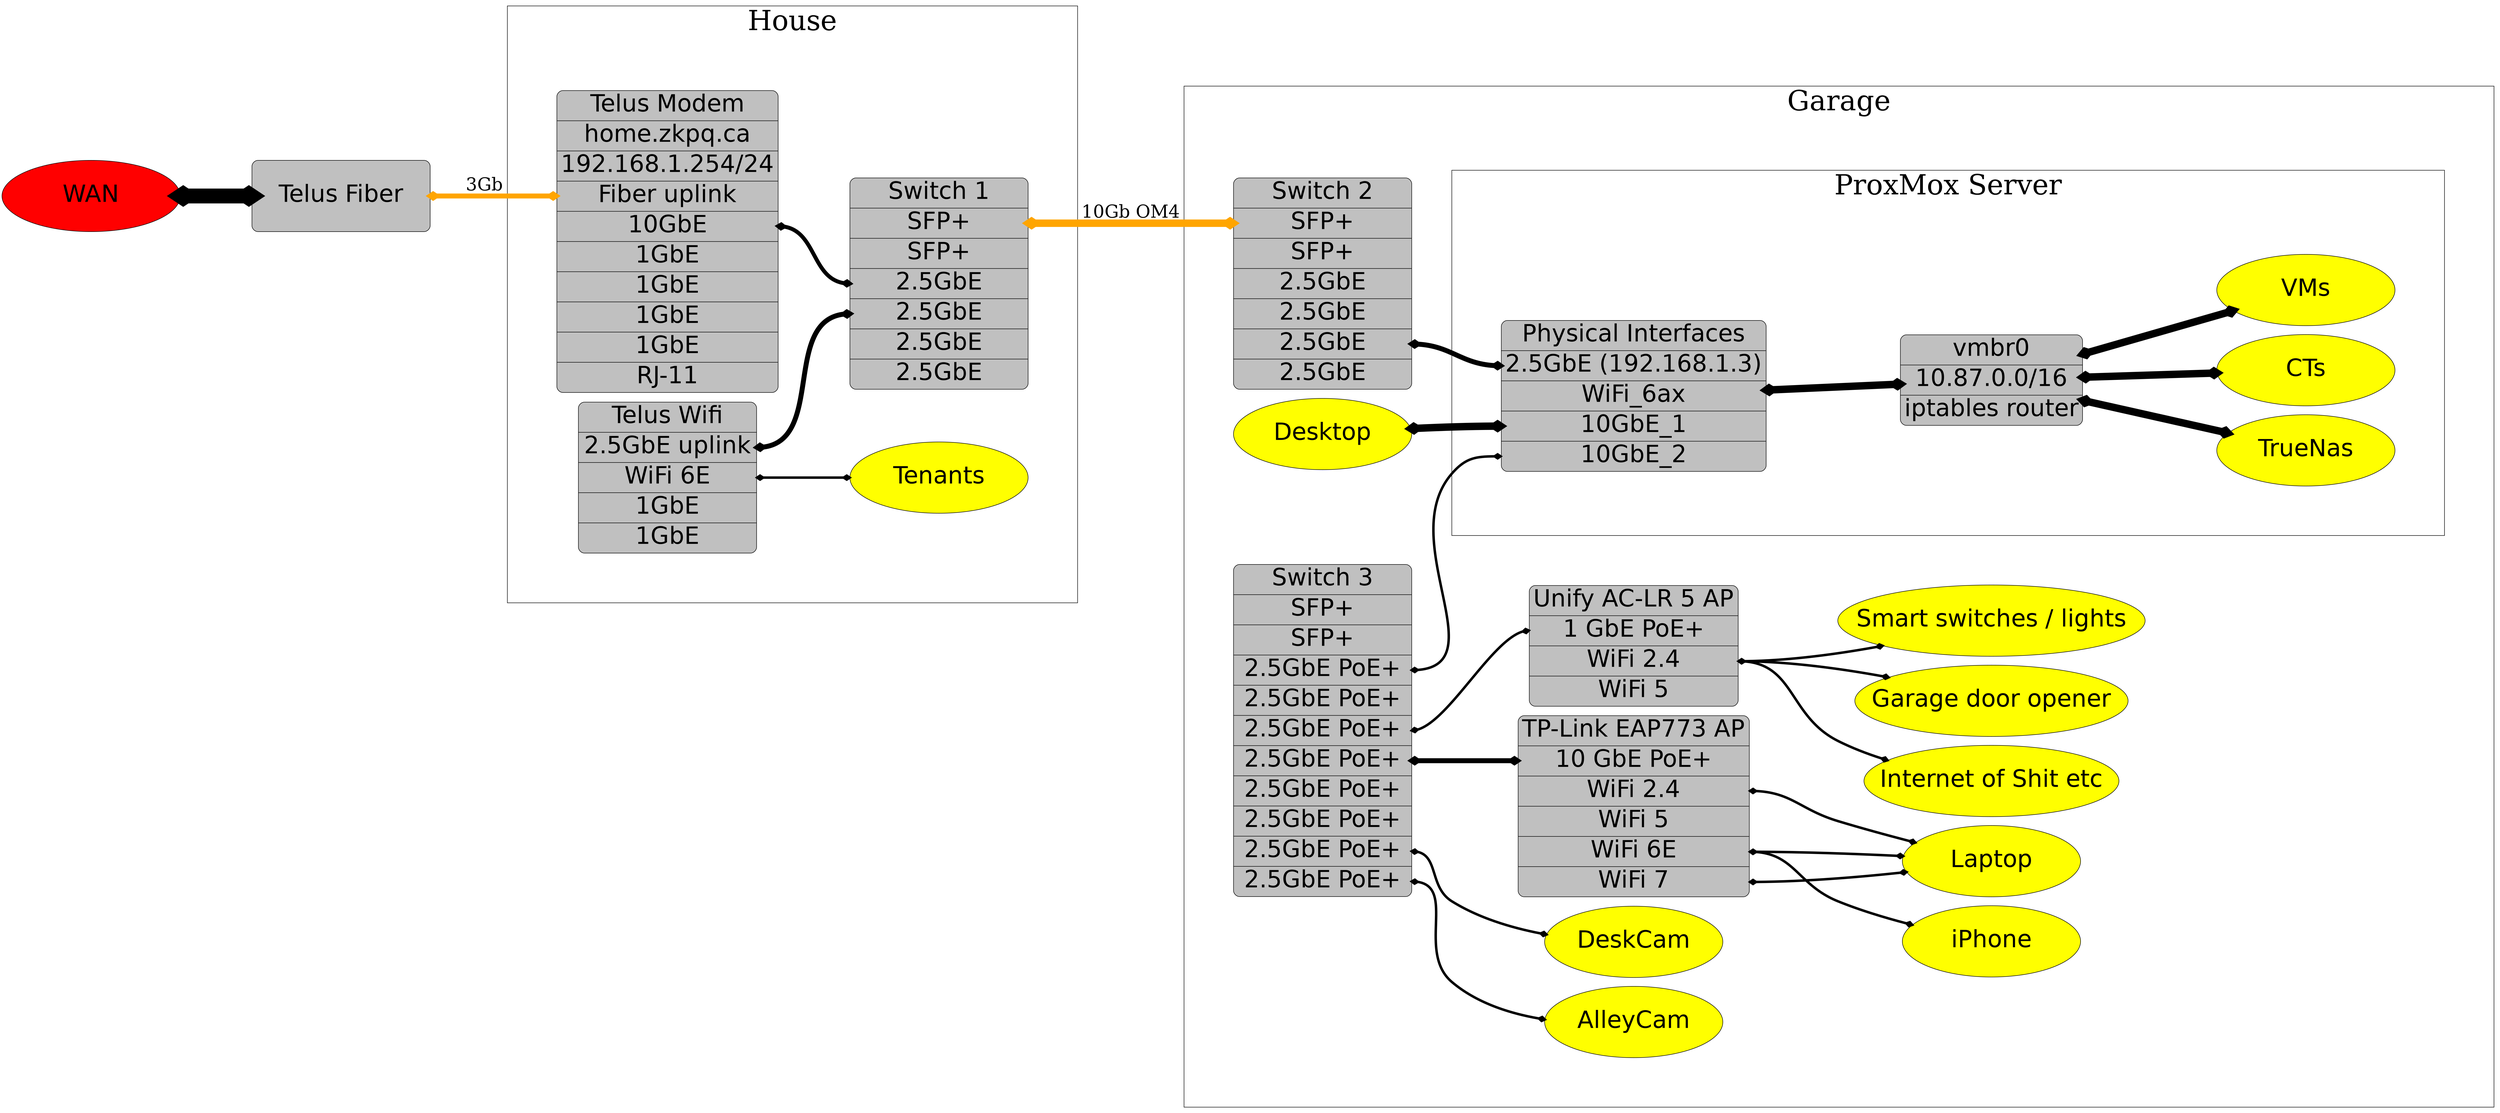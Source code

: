 
graph G {
rankdir="LR";
// dpi="200";
// size="100";
ranksep="2";
forcelabels="true";

node [
    fontsize="48",
    fontname="Helvetica",
    shape="box",
    style="rounded,filled",
    fillcolor="grey",
    fixedsize="false",
    width="5",
    height="2"];

edge [
    penwidth="5",
    fontsize=36,
    dir=both
    arrowhead=diamond,
    arrowtail=diamond,
]


WAN [fillcolor="red", shape=oval];


subgraph cluster_house {
    label = "House"
    fontsize="56"
    margin=100
    modem [
        shape=record
        label="Telus Modem | home.zkpq.ca | 192.168.1.254/24 | <up>Fiber uplink | <e0>10GbE | <e1>1GbE | <e2>1GbE | <e3>1GbE | <e4>1GbE | RJ-11 "
    ]



    telus_wifi [
        shape=record
        label="Telus Wifi | <e0>2.5GbE uplink | <w2>WiFi 6E | <e1>1GbE | <e2>1GbE"
    ]


    sw0 [
        shape=record
        label="Switch 1 | <s0>SFP+ | <s1>SFP+ | <e0>2.5GbE| <e1>2.5GbE| <e2>2.5GbE| <e3>2.5GbE"
    ]

    telus_wifi:e0 -- sw0:e1 [penwidth=10]

    Tenants [shape="oval", fillcolor="yellow"]
    telus_wifi:w2 -- Tenants

}



subgraph cluster_garage {
    label = "Garage"
    fontsize="56"
    margin=100

    sw1 [
        shape=record
        label="Switch 2 | <s0>SFP+ | <s1>SFP+ | <e0>2.5GbE| <e1>2.5GbE| <e2>2.5GbE| <e3>2.5GbE"
    ]

    // sw3 [
    //     shape=record
    //     label="Switch 4 | <i0> 1GbE | <i1> 1GbE | <i2> 1GbE | <i3> 1GbE | <i4> 1GbE | <i5> 1GbE | <i6> 1GbE | <i7> 1GbE"
    // ]


    subgraph cluster_pm {
        label = "ProxMox Server"
        fontsize="56"
        margin=100


        interface [
            shape=record
            label = "Physical Interfaces | <g25>2.5GbE (192.168.1.3) | <wifi>WiFi_6ax | <i0>10GbE_1 | <i1>10GbE_2";

        ]

        vmbr0 [
            shape = record
            label="vmbr0 | 10.87.0.0/16 | iptables router "
        ]

        edge [penwidth=15]
        interface -- vmbr0

        node [shape="oval", fillcolor="yellow"]
        vmbr0 -- TrueNas
        vmbr0 -- CTs
        vmbr0 -- VMs

    }

    sw2 [
        shape=record
        label="Switch 3 | <s0>SFP+ | <s1>SFP+ | <e0>2.5GbE PoE+ | <e1>2.5GbE PoE+ | <e2>2.5GbE PoE+ | <e3>2.5GbE PoE+ | <e4>2.5GbE PoE+ | <e5>2.5GbE PoE+ | <e6>2.5GbE PoE+ | <e7>2.5GbE PoE+"
    ]


    tp_ap [
        shape=record
        label = "TP-Link EAP773 AP | <up>10 GbE PoE+ | <w2>WiFi 2.4 | <w5>WiFi 5 | <w6>WiFi 6E | <w7>WiFi 7"
    ]
    ubnt_ap [
        shape=record
        label = "Unify AC-LR 5 AP | <up>1 GbE PoE+ | <w2>WiFi 2.4 | <w5>WiFi 5"
    ]

    node [shape="oval", fillcolor="yellow"]

    sw2:e3 -- tp_ap:up [penwidth=10]

    tp_ap:w6 -- {Laptop; iPhone}
    tp_ap:w2 -- {Laptop}
    tp_ap:w7 -- {Laptop}

    sw2:e2 -- ubnt_ap:up
    ubnt_ap:w2 -- {"Garage door opener"; "Smart switches / lights"; "Internet of Shit etc"}

    sw2:e7 -- AlleyCam
    sw2:e6 -- DeskCam


    Desktop -- interface:i0 [penwidth=15]
    sw2:e0 -- interface:i1


}


WAN -- "Telus Fiber" [penwidth=30]
"Telus Fiber" -- modem:up [color=orange, penwidth=10, label="3Gb"]
modem:e0 -- sw0:e0 [penwidth=8]
sw0:s0 -- sw1:s0 [color=orange, penwidth=15, label="10Gb OM4"]
sw1:e2 -- interface:g25 [penwidth=10]


}
